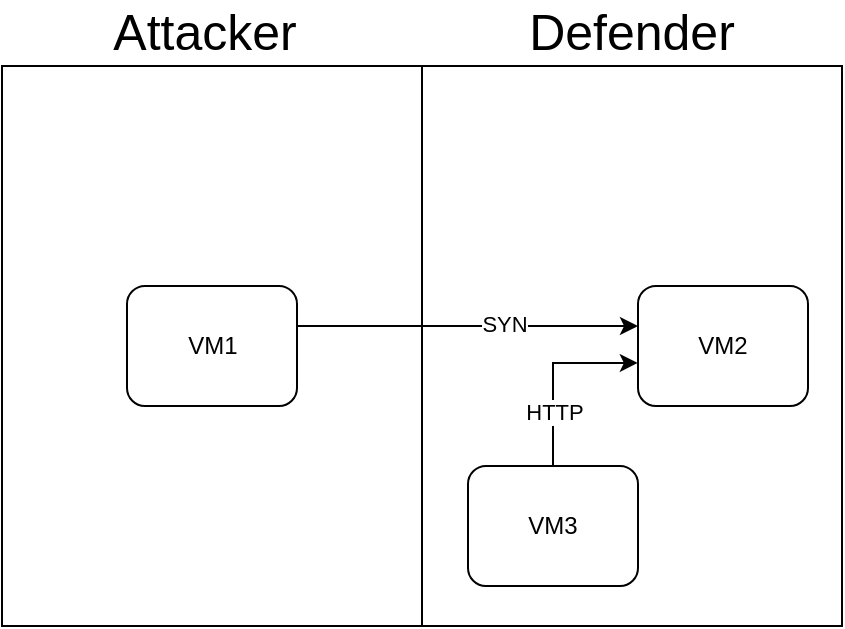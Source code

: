 <mxfile version="24.7.8">
  <diagram name="Page-1" id="Dzt4LujBioYANS6v6Dud">
    <mxGraphModel dx="886" dy="521" grid="1" gridSize="10" guides="1" tooltips="1" connect="1" arrows="1" fold="1" page="1" pageScale="1" pageWidth="850" pageHeight="1100" math="0" shadow="0">
      <root>
        <mxCell id="0" />
        <mxCell id="1" parent="0" />
        <mxCell id="wkF7x5m3LSW5YrgF8Xub-2" value="&lt;div style=&quot;text-align: justify;&quot;&gt;&lt;font style=&quot;font-size: 25px;&quot;&gt;Attacker&amp;nbsp;&lt;/font&gt;&lt;/div&gt;" style="rounded=0;whiteSpace=wrap;html=1;labelPosition=center;verticalLabelPosition=top;align=center;verticalAlign=bottom;" vertex="1" parent="1">
          <mxGeometry x="150" y="200" width="210" height="280" as="geometry" />
        </mxCell>
        <mxCell id="wkF7x5m3LSW5YrgF8Xub-3" value="&lt;font style=&quot;font-size: 25px;&quot;&gt;Defender&lt;/font&gt;" style="rounded=0;whiteSpace=wrap;html=1;labelPosition=center;verticalLabelPosition=top;align=center;verticalAlign=bottom;" vertex="1" parent="1">
          <mxGeometry x="360" y="200" width="210" height="280" as="geometry" />
        </mxCell>
        <mxCell id="wkF7x5m3LSW5YrgF8Xub-9" style="edgeStyle=orthogonalEdgeStyle;rounded=0;orthogonalLoop=1;jettySize=auto;html=1;exitX=1;exitY=0.5;exitDx=0;exitDy=0;entryX=0;entryY=0.5;entryDx=0;entryDy=0;" edge="1" parent="1">
          <mxGeometry relative="1" as="geometry">
            <mxPoint x="297.5" y="330" as="sourcePoint" />
            <mxPoint x="468" y="330" as="targetPoint" />
          </mxGeometry>
        </mxCell>
        <mxCell id="wkF7x5m3LSW5YrgF8Xub-14" value="SYN" style="edgeLabel;html=1;align=center;verticalAlign=middle;resizable=0;points=[];" vertex="1" connectable="0" parent="wkF7x5m3LSW5YrgF8Xub-9">
          <mxGeometry x="0.214" y="1" relative="1" as="geometry">
            <mxPoint as="offset" />
          </mxGeometry>
        </mxCell>
        <mxCell id="wkF7x5m3LSW5YrgF8Xub-4" value="VM1" style="rounded=1;whiteSpace=wrap;html=1;" vertex="1" parent="1">
          <mxGeometry x="212.5" y="310" width="85" height="60" as="geometry" />
        </mxCell>
        <mxCell id="wkF7x5m3LSW5YrgF8Xub-5" value="VM2" style="rounded=1;whiteSpace=wrap;html=1;" vertex="1" parent="1">
          <mxGeometry x="468" y="310" width="85" height="60" as="geometry" />
        </mxCell>
        <mxCell id="wkF7x5m3LSW5YrgF8Xub-6" value="VM3" style="rounded=1;whiteSpace=wrap;html=1;" vertex="1" parent="1">
          <mxGeometry x="383" y="400" width="85" height="60" as="geometry" />
        </mxCell>
        <mxCell id="wkF7x5m3LSW5YrgF8Xub-12" style="edgeStyle=orthogonalEdgeStyle;rounded=0;orthogonalLoop=1;jettySize=auto;html=1;exitX=0.5;exitY=0;exitDx=0;exitDy=0;entryX=-0.001;entryY=0.641;entryDx=0;entryDy=0;entryPerimeter=0;" edge="1" parent="1" source="wkF7x5m3LSW5YrgF8Xub-6" target="wkF7x5m3LSW5YrgF8Xub-5">
          <mxGeometry relative="1" as="geometry" />
        </mxCell>
        <mxCell id="wkF7x5m3LSW5YrgF8Xub-17" value="HTTP" style="edgeLabel;html=1;align=center;verticalAlign=middle;resizable=0;points=[];" vertex="1" connectable="0" parent="wkF7x5m3LSW5YrgF8Xub-12">
          <mxGeometry x="-0.41" relative="1" as="geometry">
            <mxPoint as="offset" />
          </mxGeometry>
        </mxCell>
      </root>
    </mxGraphModel>
  </diagram>
</mxfile>

